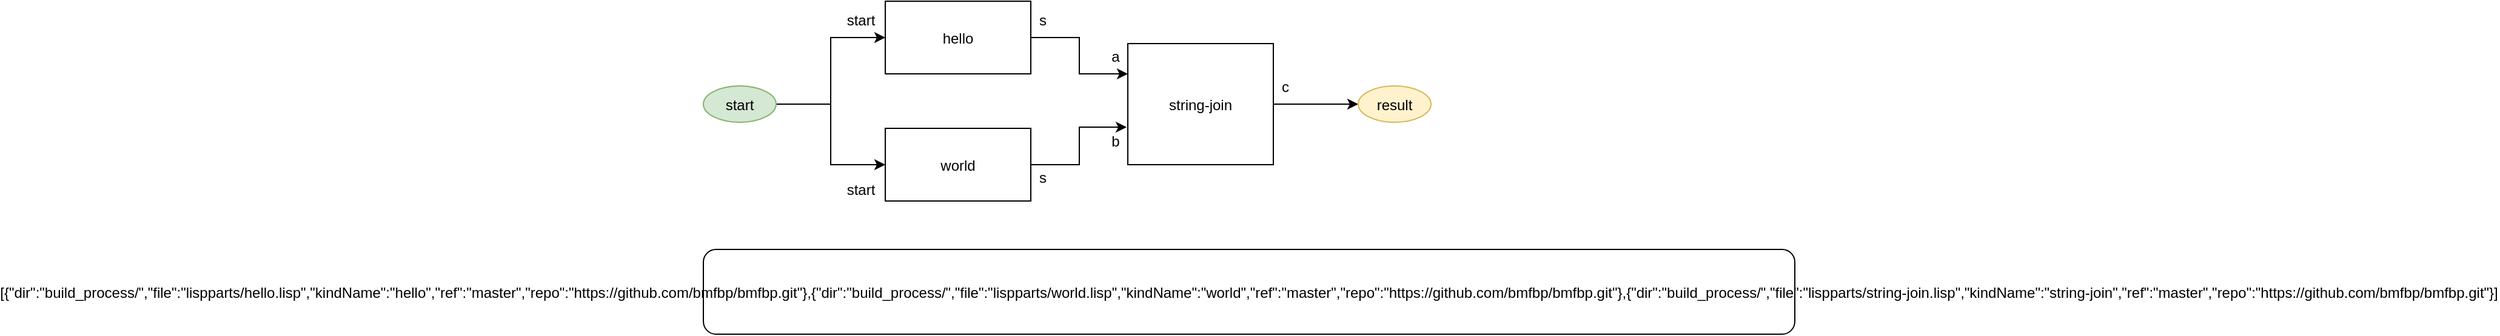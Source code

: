 <mxfile version="12.4.2" type="device" pages="1"><diagram id="jhMkTHakhqvlcz-DWCh2" name="helloworld"><mxGraphModel dx="2206" dy="807" grid="1" gridSize="10" guides="1" tooltips="1" connect="1" arrows="1" fold="1" page="1" pageScale="1" pageWidth="1100" pageHeight="850" math="0" shadow="0"><root><mxCell id="2I-bv2hPgHFziLa6GiMi-0"/><mxCell id="2I-bv2hPgHFziLa6GiMi-1" parent="2I-bv2hPgHFziLa6GiMi-0"/><mxCell id="2I-bv2hPgHFziLa6GiMi-5" style="edgeStyle=orthogonalEdgeStyle;rounded=0;orthogonalLoop=1;jettySize=auto;html=1;exitX=1;exitY=0.5;exitDx=0;exitDy=0;entryX=0;entryY=0.25;entryDx=0;entryDy=0;" parent="2I-bv2hPgHFziLa6GiMi-1" source="2I-bv2hPgHFziLa6GiMi-2" target="2I-bv2hPgHFziLa6GiMi-4" edge="1"><mxGeometry relative="1" as="geometry"/></mxCell><mxCell id="2I-bv2hPgHFziLa6GiMi-2" value="hello" style="rounded=0;" parent="2I-bv2hPgHFziLa6GiMi-1" vertex="1"><mxGeometry x="200" y="85" width="120" height="60" as="geometry"/></mxCell><mxCell id="2I-bv2hPgHFziLa6GiMi-6" style="edgeStyle=orthogonalEdgeStyle;rounded=0;orthogonalLoop=1;jettySize=auto;html=1;exitX=1;exitY=0.5;exitDx=0;exitDy=0;entryX=-0.008;entryY=0.69;entryDx=0;entryDy=0;entryPerimeter=0;" parent="2I-bv2hPgHFziLa6GiMi-1" source="2I-bv2hPgHFziLa6GiMi-3" target="2I-bv2hPgHFziLa6GiMi-4" edge="1"><mxGeometry relative="1" as="geometry"/></mxCell><mxCell id="2I-bv2hPgHFziLa6GiMi-3" value="world" style="rounded=0;" parent="2I-bv2hPgHFziLa6GiMi-1" vertex="1"><mxGeometry x="200" y="190" width="120" height="60" as="geometry"/></mxCell><mxCell id="2I-bv2hPgHFziLa6GiMi-19" style="edgeStyle=orthogonalEdgeStyle;rounded=0;orthogonalLoop=1;jettySize=auto;html=1;exitX=1;exitY=0.5;exitDx=0;exitDy=0;entryX=0;entryY=0.5;entryDx=0;entryDy=0;" parent="2I-bv2hPgHFziLa6GiMi-1" source="2I-bv2hPgHFziLa6GiMi-4" target="2I-bv2hPgHFziLa6GiMi-18" edge="1"><mxGeometry relative="1" as="geometry"/></mxCell><mxCell id="2I-bv2hPgHFziLa6GiMi-4" value="string-join" style="rounded=0;" parent="2I-bv2hPgHFziLa6GiMi-1" vertex="1"><mxGeometry x="400" y="120" width="120" height="100" as="geometry"/></mxCell><mxCell id="2I-bv2hPgHFziLa6GiMi-7" value="c" style="text;strokeColor=none;fillColor=none;align=center;verticalAlign=middle;rounded=0;" parent="2I-bv2hPgHFziLa6GiMi-1" vertex="1"><mxGeometry x="520" y="145" width="20" height="20" as="geometry"/></mxCell><mxCell id="2I-bv2hPgHFziLa6GiMi-10" value="s" style="text;strokeColor=none;fillColor=none;align=center;verticalAlign=middle;rounded=0;" parent="2I-bv2hPgHFziLa6GiMi-1" vertex="1"><mxGeometry x="320" y="90" width="20" height="20" as="geometry"/></mxCell><mxCell id="2I-bv2hPgHFziLa6GiMi-11" value="s" style="text;strokeColor=none;fillColor=none;align=center;verticalAlign=middle;rounded=0;" parent="2I-bv2hPgHFziLa6GiMi-1" vertex="1"><mxGeometry x="320" y="220" width="20" height="20" as="geometry"/></mxCell><mxCell id="2I-bv2hPgHFziLa6GiMi-12" value="a" style="text;strokeColor=none;fillColor=none;align=center;verticalAlign=middle;rounded=0;" parent="2I-bv2hPgHFziLa6GiMi-1" vertex="1"><mxGeometry x="380" y="120" width="20" height="20" as="geometry"/></mxCell><mxCell id="2I-bv2hPgHFziLa6GiMi-13" value="b" style="text;strokeColor=none;fillColor=none;align=center;verticalAlign=middle;rounded=0;" parent="2I-bv2hPgHFziLa6GiMi-1" vertex="1"><mxGeometry x="380" y="190" width="20" height="20" as="geometry"/></mxCell><mxCell id="2I-bv2hPgHFziLa6GiMi-20" style="edgeStyle=orthogonalEdgeStyle;rounded=0;orthogonalLoop=1;jettySize=auto;html=1;exitX=1;exitY=0.5;exitDx=0;exitDy=0;entryX=0;entryY=0.5;entryDx=0;entryDy=0;" parent="2I-bv2hPgHFziLa6GiMi-1" source="2I-bv2hPgHFziLa6GiMi-17" target="2I-bv2hPgHFziLa6GiMi-2" edge="1"><mxGeometry relative="1" as="geometry"/></mxCell><mxCell id="2I-bv2hPgHFziLa6GiMi-21" style="edgeStyle=orthogonalEdgeStyle;rounded=0;orthogonalLoop=1;jettySize=auto;html=1;exitX=1;exitY=0.5;exitDx=0;exitDy=0;entryX=0;entryY=0.5;entryDx=0;entryDy=0;" parent="2I-bv2hPgHFziLa6GiMi-1" source="2I-bv2hPgHFziLa6GiMi-17" target="2I-bv2hPgHFziLa6GiMi-3" edge="1"><mxGeometry relative="1" as="geometry"/></mxCell><mxCell id="2I-bv2hPgHFziLa6GiMi-17" value="start" style="ellipse;fillColor=#d5e8d4;strokeColor=#82b366;" parent="2I-bv2hPgHFziLa6GiMi-1" vertex="1"><mxGeometry x="50" y="155" width="60" height="30" as="geometry"/></mxCell><mxCell id="2I-bv2hPgHFziLa6GiMi-18" value="result" style="ellipse;fillColor=#fff2cc;strokeColor=#d6b656;" parent="2I-bv2hPgHFziLa6GiMi-1" vertex="1"><mxGeometry x="590" y="155" width="60" height="30" as="geometry"/></mxCell><mxCell id="JWYB0G5ALutQAFQENnBU-0" value="[{&quot;dir&quot;:&quot;build_process/&quot;,&quot;file&quot;:&quot;lispparts/hello.lisp&quot;,&quot;kindName&quot;:&quot;hello&quot;,&quot;ref&quot;:&quot;master&quot;,&quot;repo&quot;:&quot;https://github.com/bmfbp/bmfbp.git&quot;},{&quot;dir&quot;:&quot;build_process/&quot;,&quot;file&quot;:&quot;lispparts/world.lisp&quot;,&quot;kindName&quot;:&quot;world&quot;,&quot;ref&quot;:&quot;master&quot;,&quot;repo&quot;:&quot;https://github.com/bmfbp/bmfbp.git&quot;},{&quot;dir&quot;:&quot;build_process/&quot;,&quot;file&quot;:&quot;lispparts/string-join.lisp&quot;,&quot;kindName&quot;:&quot;string-join&quot;,&quot;ref&quot;:&quot;master&quot;,&quot;repo&quot;:&quot;https://github.com/bmfbp/bmfbp.git&quot;}]" style="rounded=1;" parent="2I-bv2hPgHFziLa6GiMi-1" vertex="1"><mxGeometry x="50" y="290" width="900" height="70" as="geometry"/></mxCell><mxCell id="JWYB0G5ALutQAFQENnBU-1" value="start" style="text;strokeColor=none;fillColor=none;align=center;verticalAlign=middle;rounded=0;" parent="2I-bv2hPgHFziLa6GiMi-1" vertex="1"><mxGeometry x="160" y="90" width="40" height="20" as="geometry"/></mxCell><mxCell id="JWYB0G5ALutQAFQENnBU-2" value="start" style="text;strokeColor=none;fillColor=none;align=center;verticalAlign=middle;rounded=0;" parent="2I-bv2hPgHFziLa6GiMi-1" vertex="1"><mxGeometry x="160" y="230" width="40" height="20" as="geometry"/></mxCell></root></mxGraphModel></diagram></mxfile>